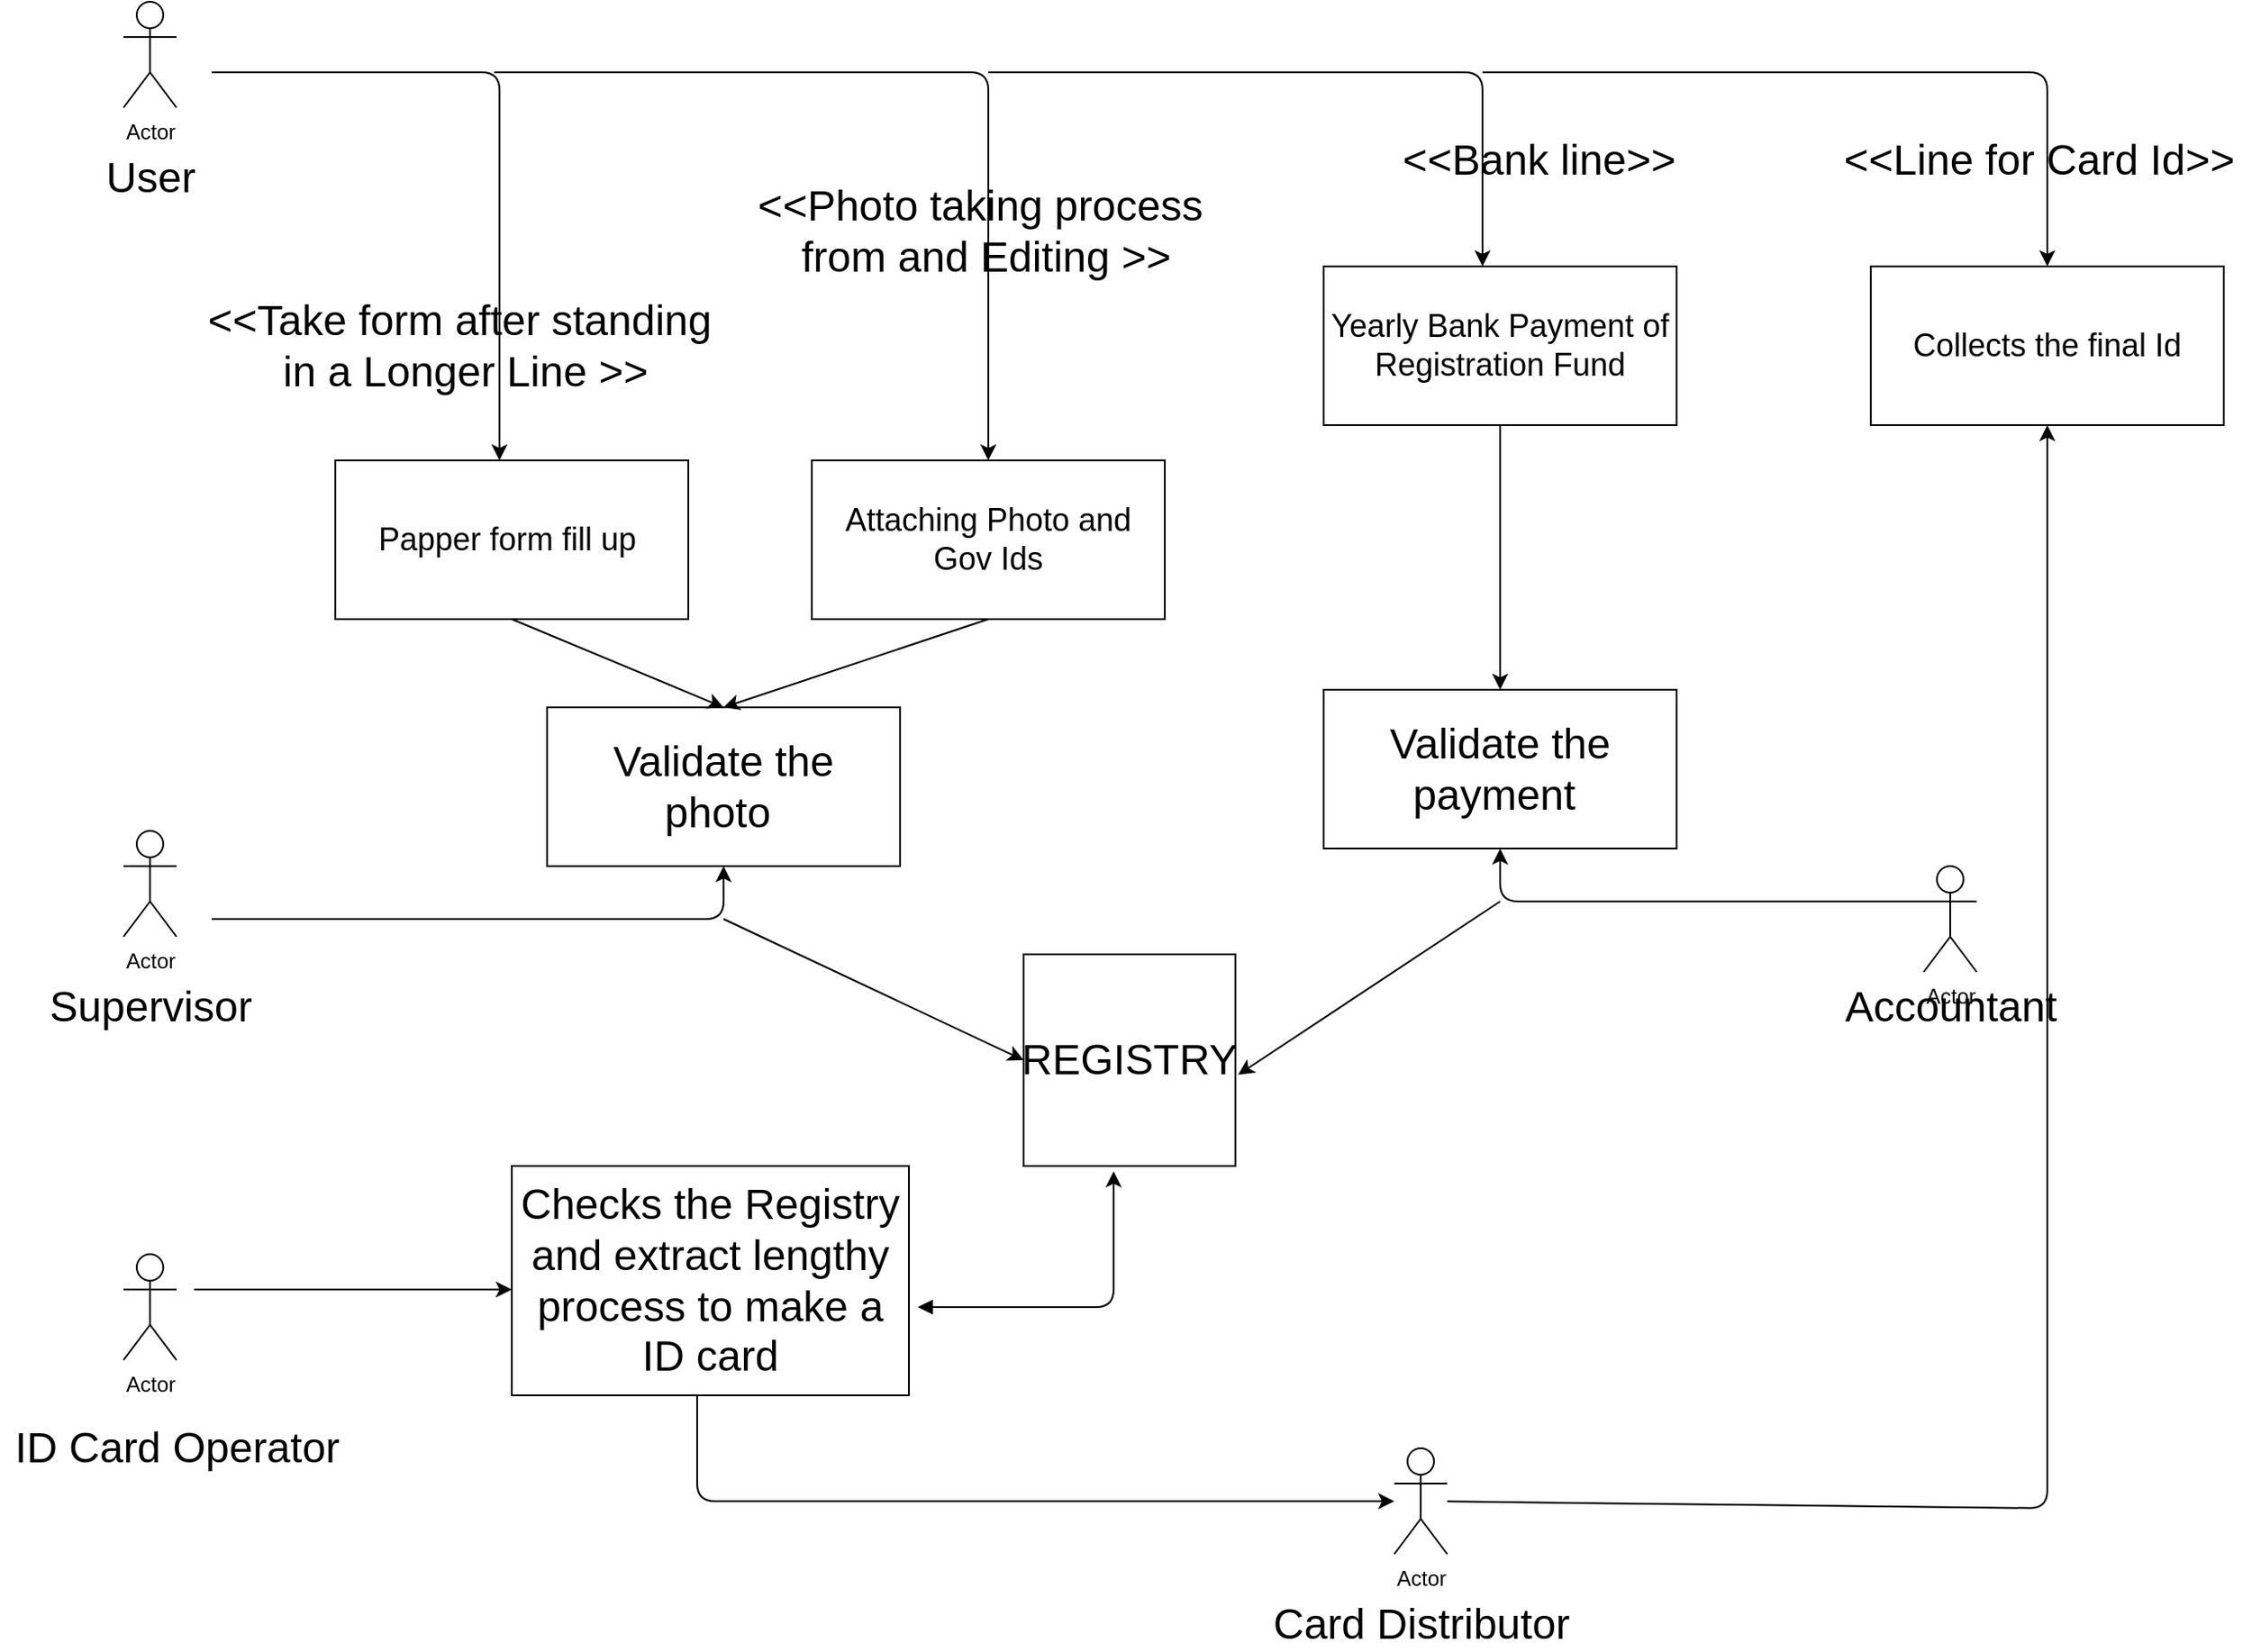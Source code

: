 <mxfile version="13.7.5" type="github">
  <diagram name="Page-1" id="12e1b939-464a-85fe-373e-61e167be1490">
    <mxGraphModel dx="1744" dy="953" grid="1" gridSize="10" guides="1" tooltips="1" connect="1" arrows="1" fold="1" page="1" pageScale="1.5" pageWidth="1169" pageHeight="826" background="#ffffff" math="0" shadow="0">
      <root>
        <mxCell id="0" />
        <mxCell id="1" parent="0" />
        <mxCell id="ImEEoc-BZ4plzD38c9AY-1" value="&lt;font style=&quot;font-size: 18px&quot;&gt;Papper form fill up&amp;nbsp;&lt;/font&gt;" style="rounded=0;whiteSpace=wrap;html=1;" parent="1" vertex="1">
          <mxGeometry x="190" y="290" width="200" height="90" as="geometry" />
        </mxCell>
        <mxCell id="ImEEoc-BZ4plzD38c9AY-3" value="&lt;font style=&quot;font-size: 18px&quot;&gt;Attaching Photo and Gov Ids&lt;/font&gt;" style="rounded=0;whiteSpace=wrap;html=1;" parent="1" vertex="1">
          <mxGeometry x="460" y="290" width="200" height="90" as="geometry" />
        </mxCell>
        <mxCell id="ImEEoc-BZ4plzD38c9AY-4" value="&lt;font style=&quot;font-size: 24px&quot;&gt;Validate the photo&amp;nbsp;&lt;/font&gt;" style="rounded=0;whiteSpace=wrap;html=1;" parent="1" vertex="1">
          <mxGeometry x="310" y="430" width="200" height="90" as="geometry" />
        </mxCell>
        <mxCell id="ImEEoc-BZ4plzD38c9AY-5" value="Actor" style="shape=umlActor;verticalLabelPosition=bottom;verticalAlign=top;html=1;outlineConnect=0;" parent="1" vertex="1">
          <mxGeometry x="70" y="30" width="30" height="60" as="geometry" />
        </mxCell>
        <object label="Actor" id="ImEEoc-BZ4plzD38c9AY-7">
          <mxCell style="shape=umlActor;verticalLabelPosition=bottom;verticalAlign=top;html=1;outlineConnect=0;" parent="1" vertex="1">
            <mxGeometry x="70" y="500" width="30" height="60" as="geometry" />
          </mxCell>
        </object>
        <mxCell id="ImEEoc-BZ4plzD38c9AY-12" value="&lt;font style=&quot;font-size: 24px&quot;&gt;Supervisor&lt;/font&gt;" style="text;html=1;align=center;verticalAlign=middle;resizable=0;points=[];autosize=1;" parent="1" vertex="1">
          <mxGeometry x="20" y="590" width="130" height="20" as="geometry" />
        </mxCell>
        <mxCell id="ImEEoc-BZ4plzD38c9AY-13" value="&lt;font style=&quot;font-size: 24px&quot;&gt;User&lt;/font&gt;" style="text;html=1;align=center;verticalAlign=middle;resizable=0;points=[];autosize=1;" parent="1" vertex="1">
          <mxGeometry x="50" y="120" width="70" height="20" as="geometry" />
        </mxCell>
        <mxCell id="ImEEoc-BZ4plzD38c9AY-14" value="" style="endArrow=classic;html=1;entryX=0.5;entryY=1;entryDx=0;entryDy=0;" parent="1" target="ImEEoc-BZ4plzD38c9AY-4" edge="1">
          <mxGeometry width="50" height="50" relative="1" as="geometry">
            <mxPoint x="120" y="550" as="sourcePoint" />
            <mxPoint x="170" y="500" as="targetPoint" />
            <Array as="points">
              <mxPoint x="410" y="550" />
            </Array>
          </mxGeometry>
        </mxCell>
        <mxCell id="ImEEoc-BZ4plzD38c9AY-15" value="" style="endArrow=classic;html=1;" parent="1" edge="1">
          <mxGeometry width="50" height="50" relative="1" as="geometry">
            <mxPoint x="120" y="70" as="sourcePoint" />
            <mxPoint x="283" y="290" as="targetPoint" />
            <Array as="points">
              <mxPoint x="283" y="70" />
              <mxPoint x="283" y="100" />
              <mxPoint x="283" y="120" />
            </Array>
          </mxGeometry>
        </mxCell>
        <mxCell id="ImEEoc-BZ4plzD38c9AY-16" value="" style="endArrow=classic;html=1;entryX=0.5;entryY=0;entryDx=0;entryDy=0;" parent="1" target="ImEEoc-BZ4plzD38c9AY-3" edge="1">
          <mxGeometry width="50" height="50" relative="1" as="geometry">
            <mxPoint x="280" y="70" as="sourcePoint" />
            <mxPoint x="330" y="20" as="targetPoint" />
            <Array as="points">
              <mxPoint x="560" y="70" />
            </Array>
          </mxGeometry>
        </mxCell>
        <mxCell id="ImEEoc-BZ4plzD38c9AY-17" value="" style="endArrow=classic;html=1;exitX=0.5;exitY=1;exitDx=0;exitDy=0;entryX=0.5;entryY=0;entryDx=0;entryDy=0;" parent="1" source="ImEEoc-BZ4plzD38c9AY-1" target="ImEEoc-BZ4plzD38c9AY-4" edge="1">
          <mxGeometry width="50" height="50" relative="1" as="geometry">
            <mxPoint x="550" y="380" as="sourcePoint" />
            <mxPoint x="600" y="330" as="targetPoint" />
          </mxGeometry>
        </mxCell>
        <mxCell id="ImEEoc-BZ4plzD38c9AY-18" value="" style="endArrow=classic;html=1;exitX=0.5;exitY=1;exitDx=0;exitDy=0;" parent="1" source="ImEEoc-BZ4plzD38c9AY-3" edge="1">
          <mxGeometry width="50" height="50" relative="1" as="geometry">
            <mxPoint x="550" y="380" as="sourcePoint" />
            <mxPoint x="410" y="430" as="targetPoint" />
          </mxGeometry>
        </mxCell>
        <mxCell id="ImEEoc-BZ4plzD38c9AY-20" value="&lt;font style=&quot;font-size: 18px&quot;&gt;Yearly Bank Payment of Registration Fund&lt;/font&gt;" style="rounded=0;whiteSpace=wrap;html=1;" parent="1" vertex="1">
          <mxGeometry x="750" y="180" width="200" height="90" as="geometry" />
        </mxCell>
        <mxCell id="ImEEoc-BZ4plzD38c9AY-22" value="" style="endArrow=classic;html=1;entryX=0.5;entryY=0;entryDx=0;entryDy=0;" parent="1" edge="1">
          <mxGeometry width="50" height="50" relative="1" as="geometry">
            <mxPoint x="560" y="70" as="sourcePoint" />
            <mxPoint x="840" y="180" as="targetPoint" />
            <Array as="points">
              <mxPoint x="840" y="70" />
            </Array>
          </mxGeometry>
        </mxCell>
        <mxCell id="ImEEoc-BZ4plzD38c9AY-23" value="Actor" style="shape=umlActor;verticalLabelPosition=bottom;verticalAlign=top;html=1;outlineConnect=0;" parent="1" vertex="1">
          <mxGeometry x="1090" y="520" width="30" height="60" as="geometry" />
        </mxCell>
        <mxCell id="ImEEoc-BZ4plzD38c9AY-24" value="&lt;font style=&quot;font-size: 24px&quot;&gt;Accountant&lt;/font&gt;" style="text;html=1;align=center;verticalAlign=middle;resizable=0;points=[];autosize=1;" parent="1" vertex="1">
          <mxGeometry x="1035" y="590" width="140" height="20" as="geometry" />
        </mxCell>
        <mxCell id="ImEEoc-BZ4plzD38c9AY-27" value="&lt;font style=&quot;font-size: 24px&quot;&gt;Validate the payment&amp;nbsp;&lt;/font&gt;" style="rounded=0;whiteSpace=wrap;html=1;" parent="1" vertex="1">
          <mxGeometry x="750" y="420" width="200" height="90" as="geometry" />
        </mxCell>
        <mxCell id="ImEEoc-BZ4plzD38c9AY-28" value="" style="endArrow=classic;html=1;entryX=0.5;entryY=1;entryDx=0;entryDy=0;" parent="1" target="ImEEoc-BZ4plzD38c9AY-27" edge="1">
          <mxGeometry width="50" height="50" relative="1" as="geometry">
            <mxPoint x="1090" y="540" as="sourcePoint" />
            <mxPoint x="1140" y="490" as="targetPoint" />
            <Array as="points">
              <mxPoint x="850" y="540" />
            </Array>
          </mxGeometry>
        </mxCell>
        <mxCell id="ImEEoc-BZ4plzD38c9AY-29" value="" style="endArrow=classic;html=1;exitX=0.5;exitY=1;exitDx=0;exitDy=0;entryX=0.5;entryY=0;entryDx=0;entryDy=0;" parent="1" target="ImEEoc-BZ4plzD38c9AY-27" edge="1">
          <mxGeometry width="50" height="50" relative="1" as="geometry">
            <mxPoint x="850" y="270" as="sourcePoint" />
            <mxPoint x="700" y="380" as="targetPoint" />
          </mxGeometry>
        </mxCell>
        <mxCell id="ImEEoc-BZ4plzD38c9AY-30" value="&lt;font style=&quot;font-size: 24px&quot;&gt;REGISTRY&lt;/font&gt;" style="whiteSpace=wrap;html=1;aspect=fixed;" parent="1" vertex="1">
          <mxGeometry x="580" y="570" width="120" height="120" as="geometry" />
        </mxCell>
        <mxCell id="ImEEoc-BZ4plzD38c9AY-31" value="" style="endArrow=classic;html=1;entryX=0;entryY=0.5;entryDx=0;entryDy=0;" parent="1" target="ImEEoc-BZ4plzD38c9AY-30" edge="1">
          <mxGeometry width="50" height="50" relative="1" as="geometry">
            <mxPoint x="410" y="550" as="sourcePoint" />
            <mxPoint x="460" y="530" as="targetPoint" />
          </mxGeometry>
        </mxCell>
        <mxCell id="ImEEoc-BZ4plzD38c9AY-32" value="" style="endArrow=classic;html=1;entryX=1.013;entryY=0.569;entryDx=0;entryDy=0;entryPerimeter=0;startArrow=none;startFill=0;" parent="1" target="ImEEoc-BZ4plzD38c9AY-30" edge="1">
          <mxGeometry width="50" height="50" relative="1" as="geometry">
            <mxPoint x="850" y="540" as="sourcePoint" />
            <mxPoint x="1010" y="745" as="targetPoint" />
          </mxGeometry>
        </mxCell>
        <mxCell id="ImEEoc-BZ4plzD38c9AY-33" value="&lt;font style=&quot;font-size: 24px&quot;&gt;&amp;lt;&amp;lt;Photo taking process&lt;br&gt;&amp;nbsp;from and Editing &amp;gt;&amp;gt;&lt;/font&gt;" style="text;html=1;align=center;verticalAlign=middle;resizable=0;points=[];autosize=1;" parent="1" vertex="1">
          <mxGeometry x="420" y="140" width="270" height="40" as="geometry" />
        </mxCell>
        <mxCell id="ImEEoc-BZ4plzD38c9AY-34" value="&lt;font style=&quot;font-size: 24px&quot;&gt;&amp;lt;&amp;lt;Take form after standing&lt;br&gt;&amp;nbsp;in a Longer Line &amp;gt;&amp;gt;&lt;/font&gt;" style="text;html=1;align=center;verticalAlign=middle;resizable=0;points=[];autosize=1;" parent="1" vertex="1">
          <mxGeometry x="110" y="205" width="300" height="40" as="geometry" />
        </mxCell>
        <mxCell id="ImEEoc-BZ4plzD38c9AY-35" value="&lt;font style=&quot;font-size: 24px&quot;&gt;&amp;lt;&amp;lt;Bank line&amp;gt;&amp;gt;&amp;nbsp;&lt;/font&gt;" style="text;html=1;align=center;verticalAlign=middle;resizable=0;points=[];autosize=1;" parent="1" vertex="1">
          <mxGeometry x="785" y="110" width="180" height="20" as="geometry" />
        </mxCell>
        <mxCell id="ImEEoc-BZ4plzD38c9AY-37" value="Actor" style="shape=umlActor;verticalLabelPosition=bottom;verticalAlign=top;html=1;outlineConnect=0;" parent="1" vertex="1">
          <mxGeometry x="70" y="740" width="30" height="60" as="geometry" />
        </mxCell>
        <mxCell id="ImEEoc-BZ4plzD38c9AY-38" value="&lt;font style=&quot;font-size: 24px&quot;&gt;ID Card Operator&lt;/font&gt;" style="text;html=1;align=center;verticalAlign=middle;resizable=0;points=[];autosize=1;" parent="1" vertex="1">
          <mxGeometry y="840" width="200" height="20" as="geometry" />
        </mxCell>
        <mxCell id="ImEEoc-BZ4plzD38c9AY-39" value="&lt;font style=&quot;font-size: 24px&quot;&gt;Checks the Registry and extract lengthy process to make a ID card&lt;/font&gt;" style="rounded=0;whiteSpace=wrap;html=1;" parent="1" vertex="1">
          <mxGeometry x="290" y="690" width="225" height="130" as="geometry" />
        </mxCell>
        <mxCell id="ImEEoc-BZ4plzD38c9AY-40" value="" style="endArrow=classic;html=1;" parent="1" edge="1">
          <mxGeometry width="50" height="50" relative="1" as="geometry">
            <mxPoint x="110" y="760" as="sourcePoint" />
            <mxPoint x="290" y="760" as="targetPoint" />
          </mxGeometry>
        </mxCell>
        <mxCell id="ImEEoc-BZ4plzD38c9AY-42" value="" style="endArrow=classic;html=1;startArrow=block;startFill=1;" parent="1" edge="1">
          <mxGeometry width="50" height="50" relative="1" as="geometry">
            <mxPoint x="520" y="770" as="sourcePoint" />
            <mxPoint x="631" y="693" as="targetPoint" />
            <Array as="points">
              <mxPoint x="631" y="770" />
            </Array>
          </mxGeometry>
        </mxCell>
        <mxCell id="ImEEoc-BZ4plzD38c9AY-43" value="" style="endArrow=classic;html=1;" parent="1" edge="1">
          <mxGeometry width="50" height="50" relative="1" as="geometry">
            <mxPoint x="840" y="70" as="sourcePoint" />
            <mxPoint x="1160" y="180" as="targetPoint" />
            <Array as="points">
              <mxPoint x="1160" y="70" />
            </Array>
          </mxGeometry>
        </mxCell>
        <mxCell id="ImEEoc-BZ4plzD38c9AY-44" value="&lt;font style=&quot;font-size: 18px&quot;&gt;Collects the final Id&lt;/font&gt;" style="rounded=0;whiteSpace=wrap;html=1;" parent="1" vertex="1">
          <mxGeometry x="1060" y="180" width="200" height="90" as="geometry" />
        </mxCell>
        <mxCell id="ImEEoc-BZ4plzD38c9AY-45" value="Actor" style="shape=umlActor;verticalLabelPosition=bottom;verticalAlign=top;html=1;outlineConnect=0;" parent="1" vertex="1">
          <mxGeometry x="790" y="850" width="30" height="60" as="geometry" />
        </mxCell>
        <mxCell id="ImEEoc-BZ4plzD38c9AY-46" value="&lt;font style=&quot;font-size: 24px&quot;&gt;Card Distributor&lt;/font&gt;" style="text;html=1;align=center;verticalAlign=middle;resizable=0;points=[];autosize=1;" parent="1" vertex="1">
          <mxGeometry x="715" y="940" width="180" height="20" as="geometry" />
        </mxCell>
        <mxCell id="ImEEoc-BZ4plzD38c9AY-47" value="" style="endArrow=classic;html=1;" parent="1" target="ImEEoc-BZ4plzD38c9AY-45" edge="1">
          <mxGeometry width="50" height="50" relative="1" as="geometry">
            <mxPoint x="395" y="820" as="sourcePoint" />
            <mxPoint x="1189" y="940" as="targetPoint" />
            <Array as="points">
              <mxPoint x="395" y="880" />
            </Array>
          </mxGeometry>
        </mxCell>
        <mxCell id="ImEEoc-BZ4plzD38c9AY-50" value="" style="endArrow=classic;html=1;entryX=0.5;entryY=1;entryDx=0;entryDy=0;" parent="1" source="ImEEoc-BZ4plzD38c9AY-45" target="ImEEoc-BZ4plzD38c9AY-44" edge="1">
          <mxGeometry width="50" height="50" relative="1" as="geometry">
            <mxPoint x="830" y="980" as="sourcePoint" />
            <mxPoint x="1210" y="280" as="targetPoint" />
            <Array as="points">
              <mxPoint x="1160" y="884" />
            </Array>
          </mxGeometry>
        </mxCell>
        <mxCell id="ImEEoc-BZ4plzD38c9AY-51" value="&lt;font style=&quot;font-size: 24px&quot;&gt;&amp;lt;&amp;lt;Line for Card Id&amp;gt;&amp;gt;&lt;/font&gt;" style="text;html=1;align=center;verticalAlign=middle;resizable=0;points=[];autosize=1;" parent="1" vertex="1">
          <mxGeometry x="1035" y="110" width="240" height="20" as="geometry" />
        </mxCell>
      </root>
    </mxGraphModel>
  </diagram>
</mxfile>
